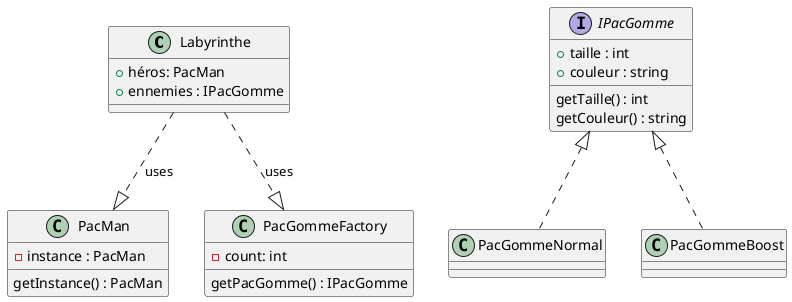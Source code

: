 @startuml Application


class Labyrinthe {
    + héros: PacMan
    + ennemies : IPacGomme
}

class PacMan {
    - instance : PacMan
    getInstance() : PacMan
}

class PacGommeFactory  {
    - count: int
    getPacGomme() : IPacGomme
}

interface IPacGomme {
    + taille : int
    + couleur : string
    getTaille() : int
    getCouleur() : string
}

class PacGommeNormal  {
}

class PacGommeBoost  {
}

Labyrinthe ..|> PacMan : uses
Labyrinthe ..|> PacGommeFactory : uses
IPacGomme <|.. PacGommeNormal
IPacGomme <|.. PacGommeBoost


@enduml